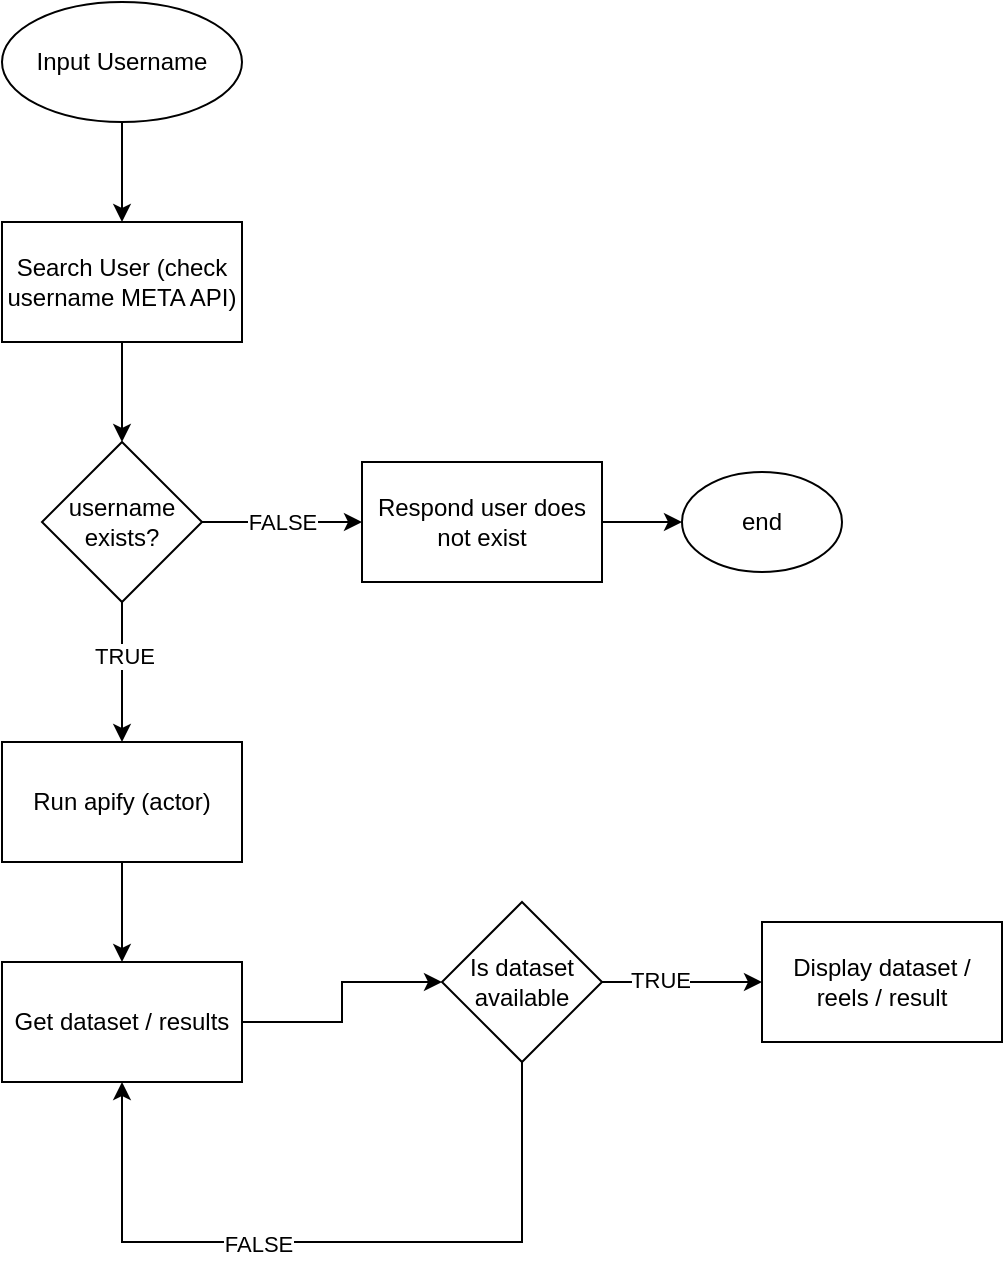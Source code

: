 <mxfile version="26.2.14">
  <diagram name="Page-1" id="h61SVVntLW2SpJuhT1aK">
    <mxGraphModel dx="1584" dy="846" grid="1" gridSize="10" guides="1" tooltips="1" connect="1" arrows="1" fold="1" page="1" pageScale="1" pageWidth="2000" pageHeight="2000" math="0" shadow="0">
      <root>
        <mxCell id="0" />
        <mxCell id="1" parent="0" />
        <mxCell id="_Dbv0V_0b71Nu5GrJvEi-3" value="" style="edgeStyle=orthogonalEdgeStyle;rounded=0;orthogonalLoop=1;jettySize=auto;html=1;" edge="1" parent="1" source="_Dbv0V_0b71Nu5GrJvEi-1" target="_Dbv0V_0b71Nu5GrJvEi-2">
          <mxGeometry relative="1" as="geometry" />
        </mxCell>
        <mxCell id="_Dbv0V_0b71Nu5GrJvEi-1" value="Input Username" style="ellipse;whiteSpace=wrap;html=1;" vertex="1" parent="1">
          <mxGeometry x="600" y="150" width="120" height="60" as="geometry" />
        </mxCell>
        <mxCell id="_Dbv0V_0b71Nu5GrJvEi-5" value="" style="edgeStyle=orthogonalEdgeStyle;rounded=0;orthogonalLoop=1;jettySize=auto;html=1;" edge="1" parent="1" source="_Dbv0V_0b71Nu5GrJvEi-2" target="_Dbv0V_0b71Nu5GrJvEi-4">
          <mxGeometry relative="1" as="geometry" />
        </mxCell>
        <mxCell id="_Dbv0V_0b71Nu5GrJvEi-2" value="Search User (check username META API)" style="whiteSpace=wrap;html=1;" vertex="1" parent="1">
          <mxGeometry x="600" y="260" width="120" height="60" as="geometry" />
        </mxCell>
        <mxCell id="_Dbv0V_0b71Nu5GrJvEi-7" value="FALSE" style="edgeStyle=orthogonalEdgeStyle;rounded=0;orthogonalLoop=1;jettySize=auto;html=1;" edge="1" parent="1" source="_Dbv0V_0b71Nu5GrJvEi-4" target="_Dbv0V_0b71Nu5GrJvEi-6">
          <mxGeometry relative="1" as="geometry" />
        </mxCell>
        <mxCell id="_Dbv0V_0b71Nu5GrJvEi-13" value="" style="edgeStyle=orthogonalEdgeStyle;rounded=0;orthogonalLoop=1;jettySize=auto;html=1;" edge="1" parent="1" source="_Dbv0V_0b71Nu5GrJvEi-4" target="_Dbv0V_0b71Nu5GrJvEi-12">
          <mxGeometry relative="1" as="geometry" />
        </mxCell>
        <mxCell id="_Dbv0V_0b71Nu5GrJvEi-14" value="TRUE" style="edgeLabel;html=1;align=center;verticalAlign=middle;resizable=0;points=[];" vertex="1" connectable="0" parent="_Dbv0V_0b71Nu5GrJvEi-13">
          <mxGeometry x="-0.222" y="1" relative="1" as="geometry">
            <mxPoint as="offset" />
          </mxGeometry>
        </mxCell>
        <mxCell id="_Dbv0V_0b71Nu5GrJvEi-4" value="username exists?" style="rhombus;whiteSpace=wrap;html=1;" vertex="1" parent="1">
          <mxGeometry x="620" y="370" width="80" height="80" as="geometry" />
        </mxCell>
        <mxCell id="_Dbv0V_0b71Nu5GrJvEi-11" value="" style="edgeStyle=orthogonalEdgeStyle;rounded=0;orthogonalLoop=1;jettySize=auto;html=1;" edge="1" parent="1" source="_Dbv0V_0b71Nu5GrJvEi-6" target="_Dbv0V_0b71Nu5GrJvEi-10">
          <mxGeometry relative="1" as="geometry" />
        </mxCell>
        <mxCell id="_Dbv0V_0b71Nu5GrJvEi-6" value="Respond user does not exist" style="whiteSpace=wrap;html=1;" vertex="1" parent="1">
          <mxGeometry x="780" y="380" width="120" height="60" as="geometry" />
        </mxCell>
        <mxCell id="_Dbv0V_0b71Nu5GrJvEi-10" value="end" style="ellipse;whiteSpace=wrap;html=1;" vertex="1" parent="1">
          <mxGeometry x="940" y="385" width="80" height="50" as="geometry" />
        </mxCell>
        <mxCell id="_Dbv0V_0b71Nu5GrJvEi-21" value="" style="edgeStyle=orthogonalEdgeStyle;rounded=0;orthogonalLoop=1;jettySize=auto;html=1;" edge="1" parent="1" source="_Dbv0V_0b71Nu5GrJvEi-12" target="_Dbv0V_0b71Nu5GrJvEi-15">
          <mxGeometry relative="1" as="geometry" />
        </mxCell>
        <mxCell id="_Dbv0V_0b71Nu5GrJvEi-12" value="Run apify (actor)" style="whiteSpace=wrap;html=1;" vertex="1" parent="1">
          <mxGeometry x="600" y="520" width="120" height="60" as="geometry" />
        </mxCell>
        <mxCell id="_Dbv0V_0b71Nu5GrJvEi-22" style="edgeStyle=orthogonalEdgeStyle;rounded=0;orthogonalLoop=1;jettySize=auto;html=1;entryX=0;entryY=0.5;entryDx=0;entryDy=0;" edge="1" parent="1" source="_Dbv0V_0b71Nu5GrJvEi-15" target="_Dbv0V_0b71Nu5GrJvEi-19">
          <mxGeometry relative="1" as="geometry" />
        </mxCell>
        <mxCell id="_Dbv0V_0b71Nu5GrJvEi-15" value="Get dataset / results" style="whiteSpace=wrap;html=1;" vertex="1" parent="1">
          <mxGeometry x="600" y="630" width="120" height="60" as="geometry" />
        </mxCell>
        <mxCell id="_Dbv0V_0b71Nu5GrJvEi-23" style="edgeStyle=orthogonalEdgeStyle;rounded=0;orthogonalLoop=1;jettySize=auto;html=1;entryX=0.5;entryY=1;entryDx=0;entryDy=0;" edge="1" parent="1" source="_Dbv0V_0b71Nu5GrJvEi-19" target="_Dbv0V_0b71Nu5GrJvEi-15">
          <mxGeometry relative="1" as="geometry">
            <Array as="points">
              <mxPoint x="860" y="770" />
              <mxPoint x="660" y="770" />
            </Array>
          </mxGeometry>
        </mxCell>
        <mxCell id="_Dbv0V_0b71Nu5GrJvEi-24" value="FALSE" style="edgeLabel;html=1;align=center;verticalAlign=middle;resizable=0;points=[];" vertex="1" connectable="0" parent="_Dbv0V_0b71Nu5GrJvEi-23">
          <mxGeometry x="0.202" y="1" relative="1" as="geometry">
            <mxPoint as="offset" />
          </mxGeometry>
        </mxCell>
        <mxCell id="_Dbv0V_0b71Nu5GrJvEi-26" value="" style="edgeStyle=orthogonalEdgeStyle;rounded=0;orthogonalLoop=1;jettySize=auto;html=1;" edge="1" parent="1" source="_Dbv0V_0b71Nu5GrJvEi-19" target="_Dbv0V_0b71Nu5GrJvEi-25">
          <mxGeometry relative="1" as="geometry" />
        </mxCell>
        <mxCell id="_Dbv0V_0b71Nu5GrJvEi-27" value="TRUE" style="edgeLabel;html=1;align=center;verticalAlign=middle;resizable=0;points=[];" vertex="1" connectable="0" parent="_Dbv0V_0b71Nu5GrJvEi-26">
          <mxGeometry x="-0.277" y="1" relative="1" as="geometry">
            <mxPoint as="offset" />
          </mxGeometry>
        </mxCell>
        <mxCell id="_Dbv0V_0b71Nu5GrJvEi-19" value="Is dataset available" style="rhombus;whiteSpace=wrap;html=1;" vertex="1" parent="1">
          <mxGeometry x="820" y="600" width="80" height="80" as="geometry" />
        </mxCell>
        <mxCell id="_Dbv0V_0b71Nu5GrJvEi-25" value="Display dataset / reels / result" style="whiteSpace=wrap;html=1;" vertex="1" parent="1">
          <mxGeometry x="980" y="610" width="120" height="60" as="geometry" />
        </mxCell>
      </root>
    </mxGraphModel>
  </diagram>
</mxfile>
